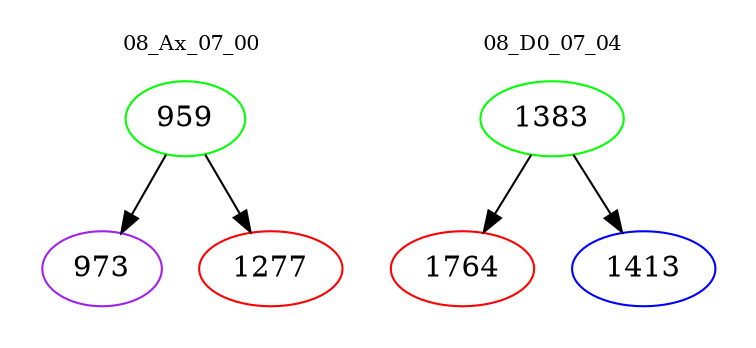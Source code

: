 digraph{
subgraph cluster_0 {
color = white
label = "08_Ax_07_00";
fontsize=10;
T0_959 [label="959", color="green"]
T0_959 -> T0_973 [color="black"]
T0_973 [label="973", color="purple"]
T0_959 -> T0_1277 [color="black"]
T0_1277 [label="1277", color="red"]
}
subgraph cluster_1 {
color = white
label = "08_D0_07_04";
fontsize=10;
T1_1383 [label="1383", color="green"]
T1_1383 -> T1_1764 [color="black"]
T1_1764 [label="1764", color="red"]
T1_1383 -> T1_1413 [color="black"]
T1_1413 [label="1413", color="blue"]
}
}
